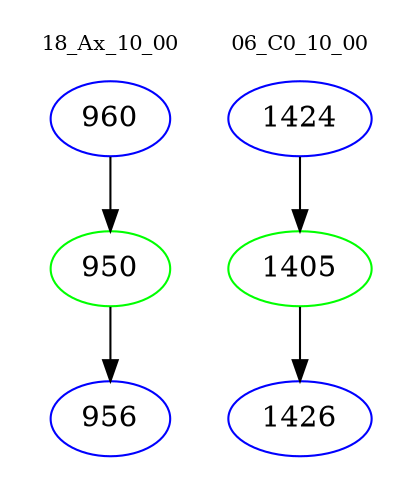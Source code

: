 digraph{
subgraph cluster_0 {
color = white
label = "18_Ax_10_00";
fontsize=10;
T0_960 [label="960", color="blue"]
T0_960 -> T0_950 [color="black"]
T0_950 [label="950", color="green"]
T0_950 -> T0_956 [color="black"]
T0_956 [label="956", color="blue"]
}
subgraph cluster_1 {
color = white
label = "06_C0_10_00";
fontsize=10;
T1_1424 [label="1424", color="blue"]
T1_1424 -> T1_1405 [color="black"]
T1_1405 [label="1405", color="green"]
T1_1405 -> T1_1426 [color="black"]
T1_1426 [label="1426", color="blue"]
}
}
